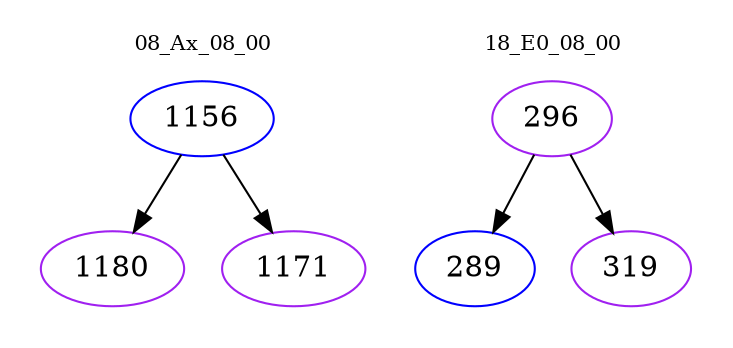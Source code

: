 digraph{
subgraph cluster_0 {
color = white
label = "08_Ax_08_00";
fontsize=10;
T0_1156 [label="1156", color="blue"]
T0_1156 -> T0_1180 [color="black"]
T0_1180 [label="1180", color="purple"]
T0_1156 -> T0_1171 [color="black"]
T0_1171 [label="1171", color="purple"]
}
subgraph cluster_1 {
color = white
label = "18_E0_08_00";
fontsize=10;
T1_296 [label="296", color="purple"]
T1_296 -> T1_289 [color="black"]
T1_289 [label="289", color="blue"]
T1_296 -> T1_319 [color="black"]
T1_319 [label="319", color="purple"]
}
}
